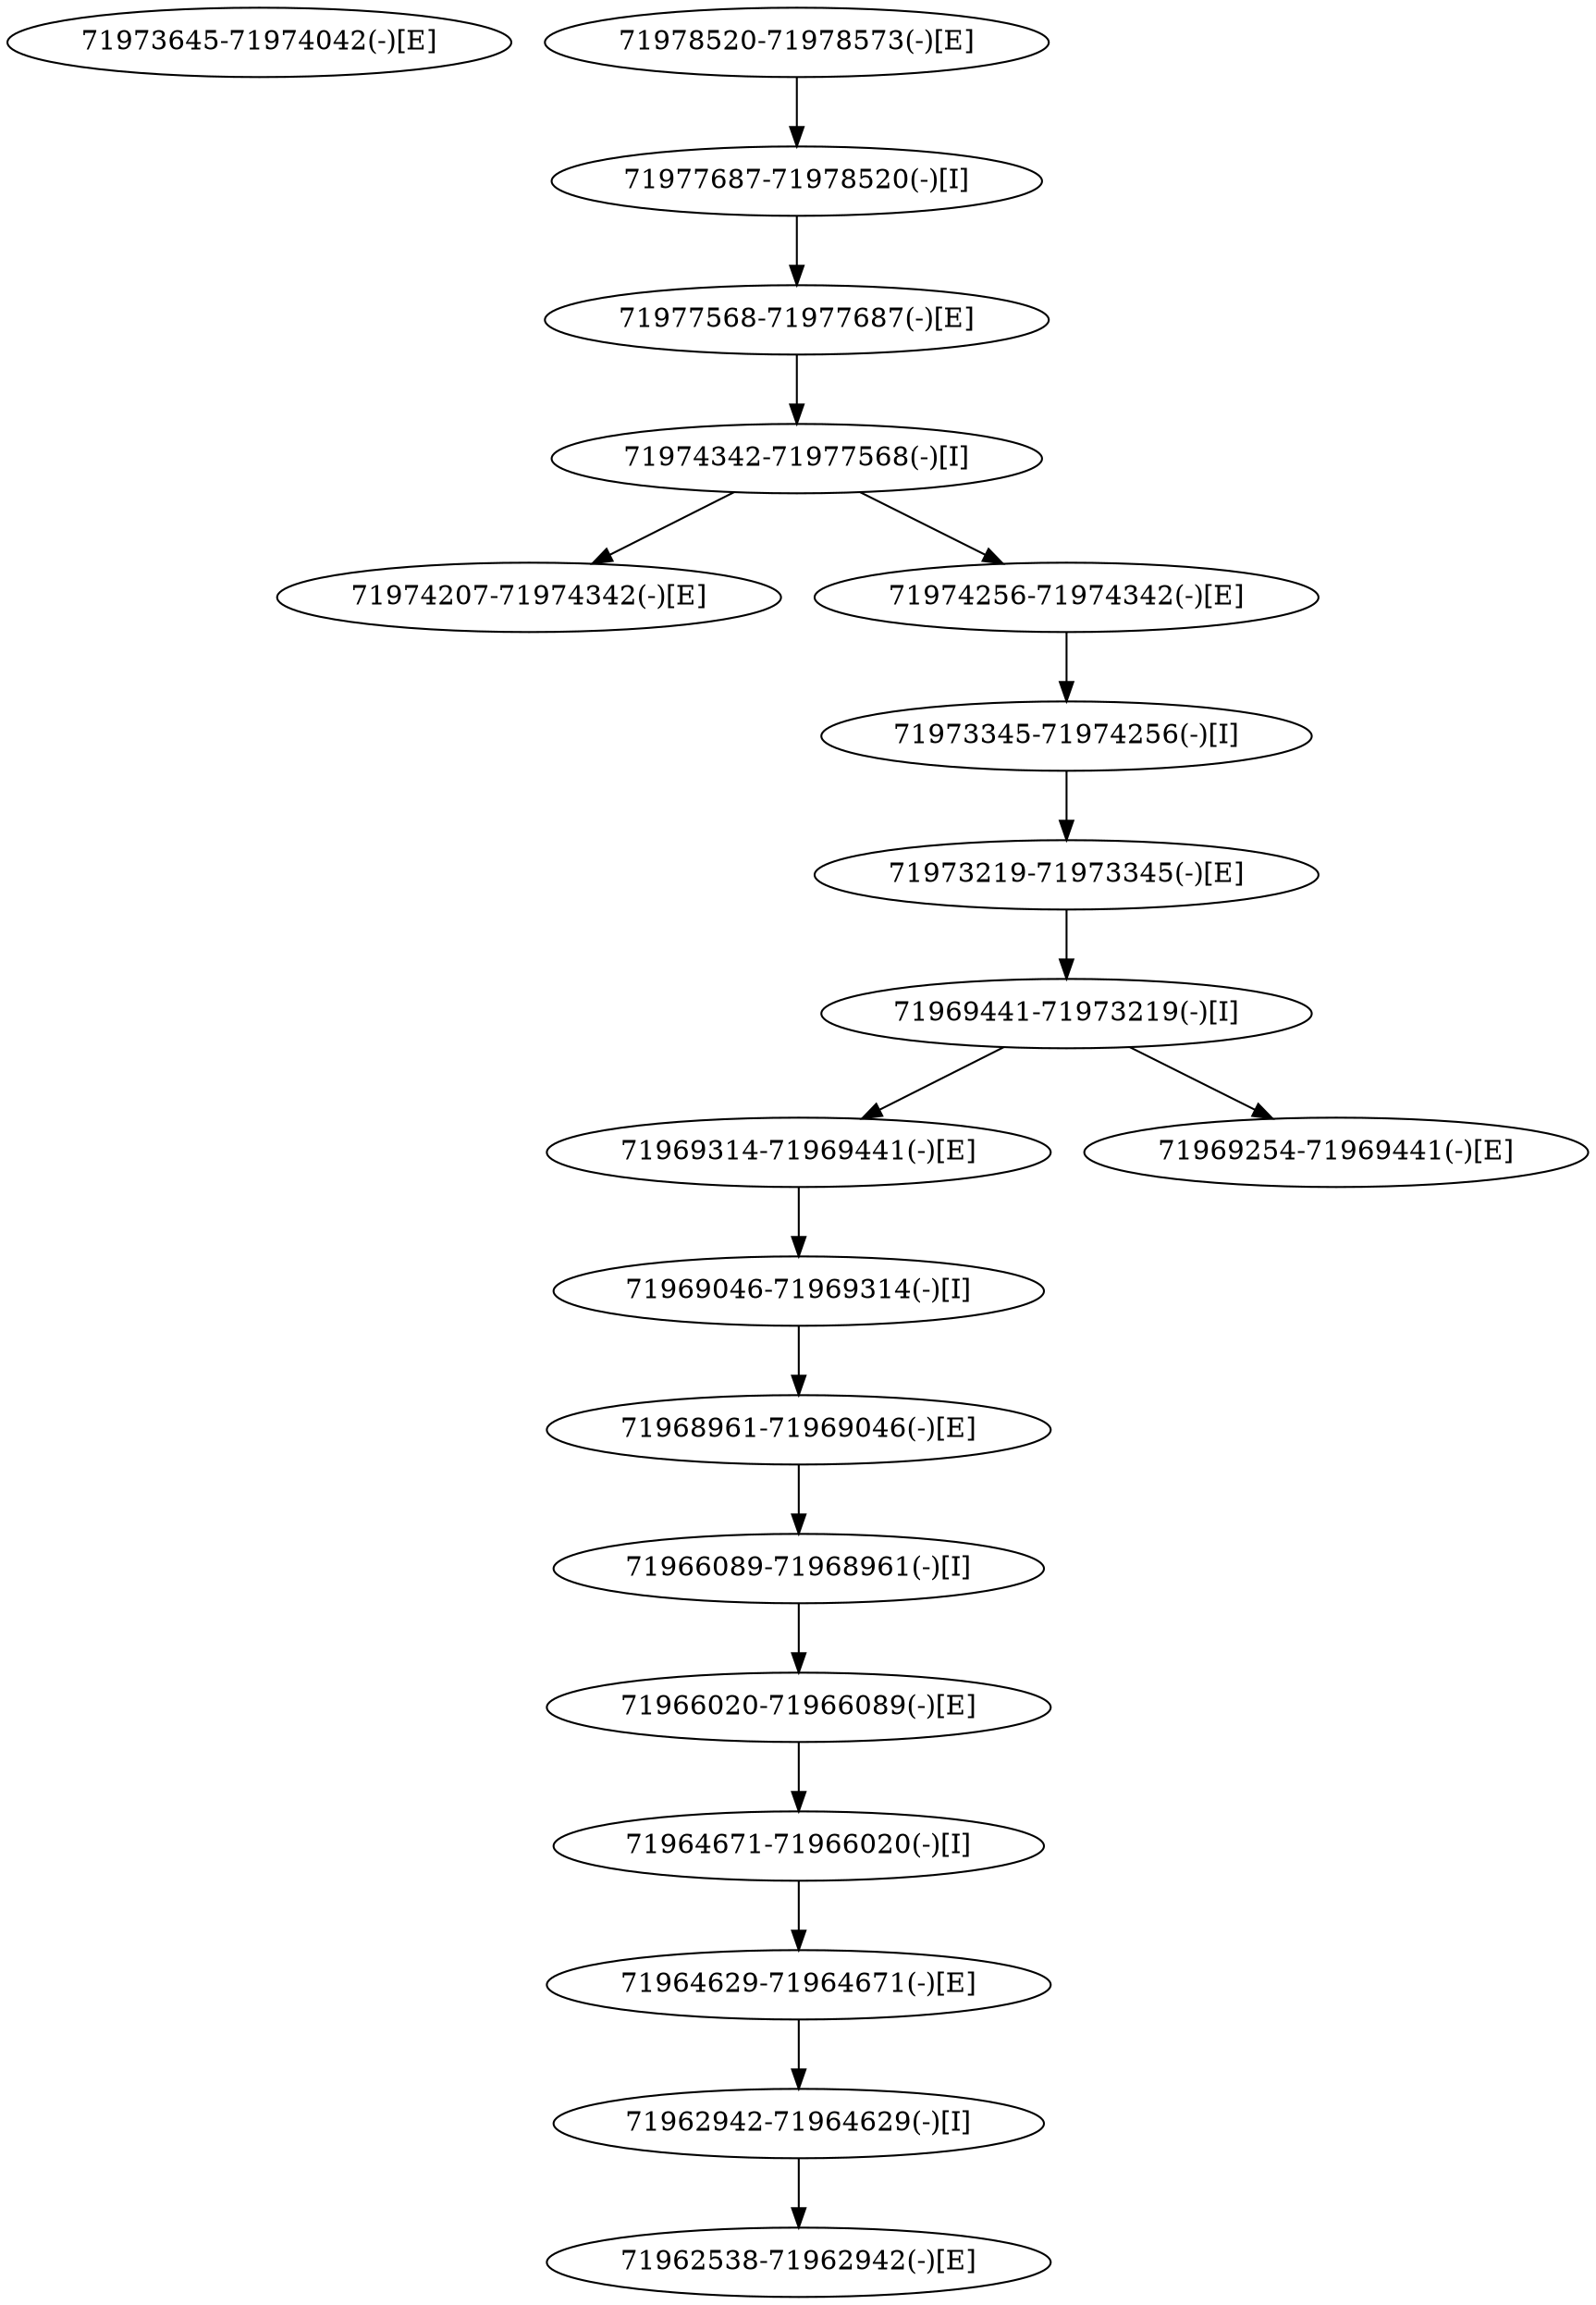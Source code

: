 strict digraph G {
"71973645-71974042(-)[E]" [ids="LNCAP_SHEZH2.71185.1.1"];
"71964671-71966020(-)[I]" [ids="LNCAP_SHEZH2.71183.1,VCAP_SHSCRAMBLE.692157.1"];
"71962942-71964629(-)[I]" [ids="LNCAP_SHEZH2.71183.1,VCAP_SHSCRAMBLE.692157.1"];
"71977687-71978520(-)[I]" [ids="LNCAP_SHEZH2.71187.1,LNCAP_SHSCRAMBLE.649883.1,VCAP_SHEZH2.666025.1,VCAP_SHSCRAMBLE.692163.1"];
"71969046-71969314(-)[I]" [ids="LNCAP_SHEZH2.71183.1,VCAP_SHSCRAMBLE.692157.1"];
"71973219-71973345(-)[E]" [ids="LNCAP_SHEZH2.71183.1.6,LNCAP_SHSCRAMBLE.649879.1.2,VCAP_SHEZH2.666029.1.2,VCAP_SHSCRAMBLE.692157.1.6"];
"71966089-71968961(-)[I]" [ids="LNCAP_SHEZH2.71183.1,VCAP_SHSCRAMBLE.692157.1"];
"71968961-71969046(-)[E]" [ids="LNCAP_SHEZH2.71183.1.4,VCAP_SHSCRAMBLE.692157.1.4"];
"71962538-71962942(-)[E]" [ids="LNCAP_SHEZH2.71183.1.1,VCAP_SHSCRAMBLE.692157.1.1"];
"71974207-71974342(-)[E]" [ids="LNCAP_SHEZH2.71187.1.1,LNCAP_SHSCRAMBLE.649883.1.1"];
"71974342-71977568(-)[I]" [ids="LNCAP_SHEZH2.71187.1,LNCAP_SHSCRAMBLE.649883.1"];
"71966020-71966089(-)[E]" [ids="LNCAP_SHEZH2.71183.1.3,VCAP_SHSCRAMBLE.692157.1.3"];
"71974256-71974342(-)[E]" [ids="VCAP_SHEZH2.666029.1.3,VCAP_SHSCRAMBLE.692157.1.7"];
"71978520-71978573(-)[E]" [ids="LNCAP_SHEZH2.71187.1.3,LNCAP_SHSCRAMBLE.649883.1.3,VCAP_SHEZH2.666025.1.2,VCAP_SHSCRAMBLE.692163.1.2"];
"71969314-71969441(-)[E]" [ids="LNCAP_SHEZH2.71183.1.5,VCAP_SHEZH2.666029.1.1,VCAP_SHSCRAMBLE.692157.1.5"];
"71964629-71964671(-)[E]" [ids="LNCAP_SHEZH2.71183.1.2,VCAP_SHSCRAMBLE.692157.1.2"];
"71977568-71977687(-)[E]" [ids="LNCAP_SHEZH2.71187.1.2,LNCAP_SHSCRAMBLE.649883.1.2,VCAP_SHEZH2.666025.1.1,VCAP_SHSCRAMBLE.692163.1.1"];
"71969441-71973219(-)[I]" [ids="LNCAP_SHEZH2.71183.1,LNCAP_SHSCRAMBLE.649879.1,VCAP_SHEZH2.666029.1,VCAP_SHSCRAMBLE.692157.1"];
"71973345-71974256(-)[I]" [ids="VCAP_SHEZH2.666029.1,VCAP_SHSCRAMBLE.692157.1"];
"71969254-71969441(-)[E]" [ids="LNCAP_SHSCRAMBLE.649879.1.1"];
"71964671-71966020(-)[I]" -> "71964629-71964671(-)[E]";
"71962942-71964629(-)[I]" -> "71962538-71962942(-)[E]";
"71977687-71978520(-)[I]" -> "71977568-71977687(-)[E]";
"71969046-71969314(-)[I]" -> "71968961-71969046(-)[E]";
"71973219-71973345(-)[E]" -> "71969441-71973219(-)[I]";
"71966089-71968961(-)[I]" -> "71966020-71966089(-)[E]";
"71968961-71969046(-)[E]" -> "71966089-71968961(-)[I]";
"71974342-71977568(-)[I]" -> "71974207-71974342(-)[E]";
"71974342-71977568(-)[I]" -> "71974256-71974342(-)[E]";
"71966020-71966089(-)[E]" -> "71964671-71966020(-)[I]";
"71974256-71974342(-)[E]" -> "71973345-71974256(-)[I]";
"71978520-71978573(-)[E]" -> "71977687-71978520(-)[I]";
"71969314-71969441(-)[E]" -> "71969046-71969314(-)[I]";
"71964629-71964671(-)[E]" -> "71962942-71964629(-)[I]";
"71977568-71977687(-)[E]" -> "71974342-71977568(-)[I]";
"71969441-71973219(-)[I]" -> "71969314-71969441(-)[E]";
"71969441-71973219(-)[I]" -> "71969254-71969441(-)[E]";
"71973345-71974256(-)[I]" -> "71973219-71973345(-)[E]";
}
